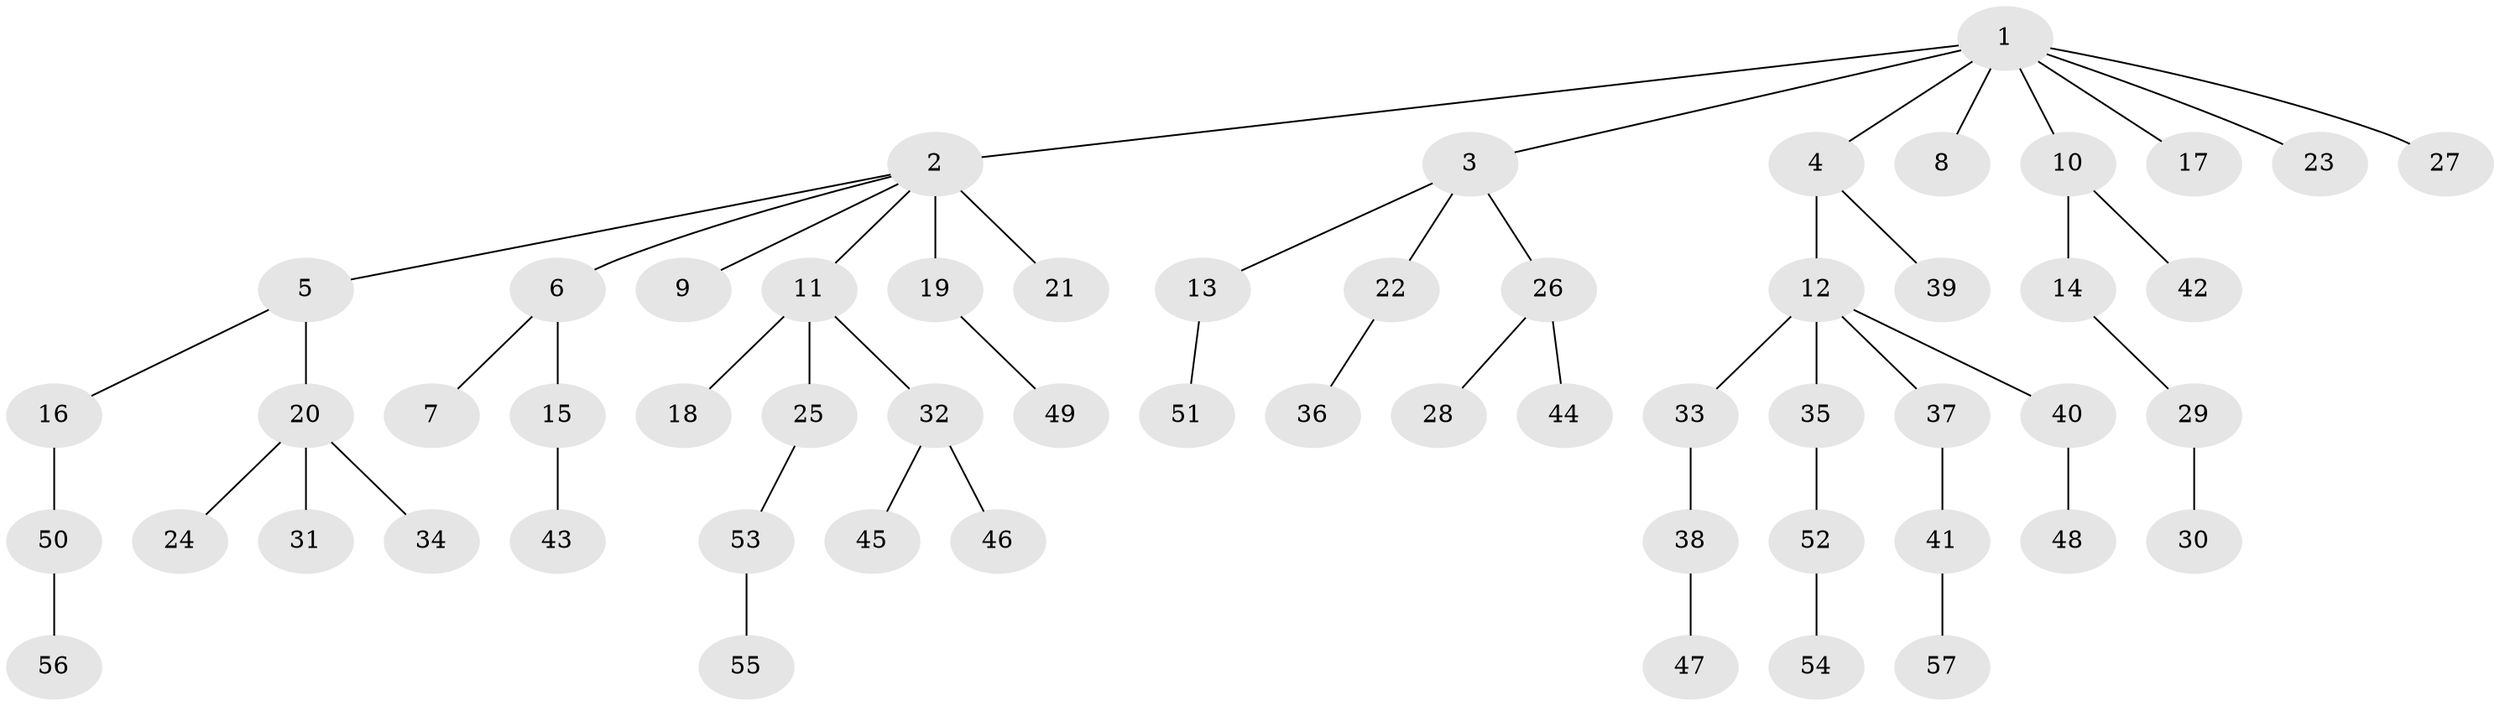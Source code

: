// original degree distribution, {7: 0.007194244604316547, 11: 0.007194244604316547, 6: 0.014388489208633094, 3: 0.12949640287769784, 5: 0.02158273381294964, 4: 0.06474820143884892, 2: 0.2589928057553957, 1: 0.49640287769784175}
// Generated by graph-tools (version 1.1) at 2025/51/03/04/25 22:51:43]
// undirected, 57 vertices, 56 edges
graph export_dot {
  node [color=gray90,style=filled];
  1;
  2;
  3;
  4;
  5;
  6;
  7;
  8;
  9;
  10;
  11;
  12;
  13;
  14;
  15;
  16;
  17;
  18;
  19;
  20;
  21;
  22;
  23;
  24;
  25;
  26;
  27;
  28;
  29;
  30;
  31;
  32;
  33;
  34;
  35;
  36;
  37;
  38;
  39;
  40;
  41;
  42;
  43;
  44;
  45;
  46;
  47;
  48;
  49;
  50;
  51;
  52;
  53;
  54;
  55;
  56;
  57;
  1 -- 2 [weight=1.0];
  1 -- 3 [weight=1.0];
  1 -- 4 [weight=1.0];
  1 -- 8 [weight=1.0];
  1 -- 10 [weight=1.0];
  1 -- 17 [weight=1.0];
  1 -- 23 [weight=1.0];
  1 -- 27 [weight=1.0];
  2 -- 5 [weight=1.0];
  2 -- 6 [weight=1.0];
  2 -- 9 [weight=1.0];
  2 -- 11 [weight=1.0];
  2 -- 19 [weight=3.0];
  2 -- 21 [weight=1.0];
  3 -- 13 [weight=1.0];
  3 -- 22 [weight=1.0];
  3 -- 26 [weight=1.0];
  4 -- 12 [weight=1.0];
  4 -- 39 [weight=1.0];
  5 -- 16 [weight=1.0];
  5 -- 20 [weight=1.0];
  6 -- 7 [weight=1.0];
  6 -- 15 [weight=1.0];
  10 -- 14 [weight=1.0];
  10 -- 42 [weight=1.0];
  11 -- 18 [weight=1.0];
  11 -- 25 [weight=1.0];
  11 -- 32 [weight=1.0];
  12 -- 33 [weight=1.0];
  12 -- 35 [weight=1.0];
  12 -- 37 [weight=1.0];
  12 -- 40 [weight=1.0];
  13 -- 51 [weight=1.0];
  14 -- 29 [weight=1.0];
  15 -- 43 [weight=1.0];
  16 -- 50 [weight=2.0];
  19 -- 49 [weight=1.0];
  20 -- 24 [weight=1.0];
  20 -- 31 [weight=1.0];
  20 -- 34 [weight=1.0];
  22 -- 36 [weight=1.0];
  25 -- 53 [weight=1.0];
  26 -- 28 [weight=1.0];
  26 -- 44 [weight=2.0];
  29 -- 30 [weight=2.0];
  32 -- 45 [weight=1.0];
  32 -- 46 [weight=2.0];
  33 -- 38 [weight=1.0];
  35 -- 52 [weight=1.0];
  37 -- 41 [weight=1.0];
  38 -- 47 [weight=1.0];
  40 -- 48 [weight=1.0];
  41 -- 57 [weight=1.0];
  50 -- 56 [weight=1.0];
  52 -- 54 [weight=1.0];
  53 -- 55 [weight=1.0];
}
